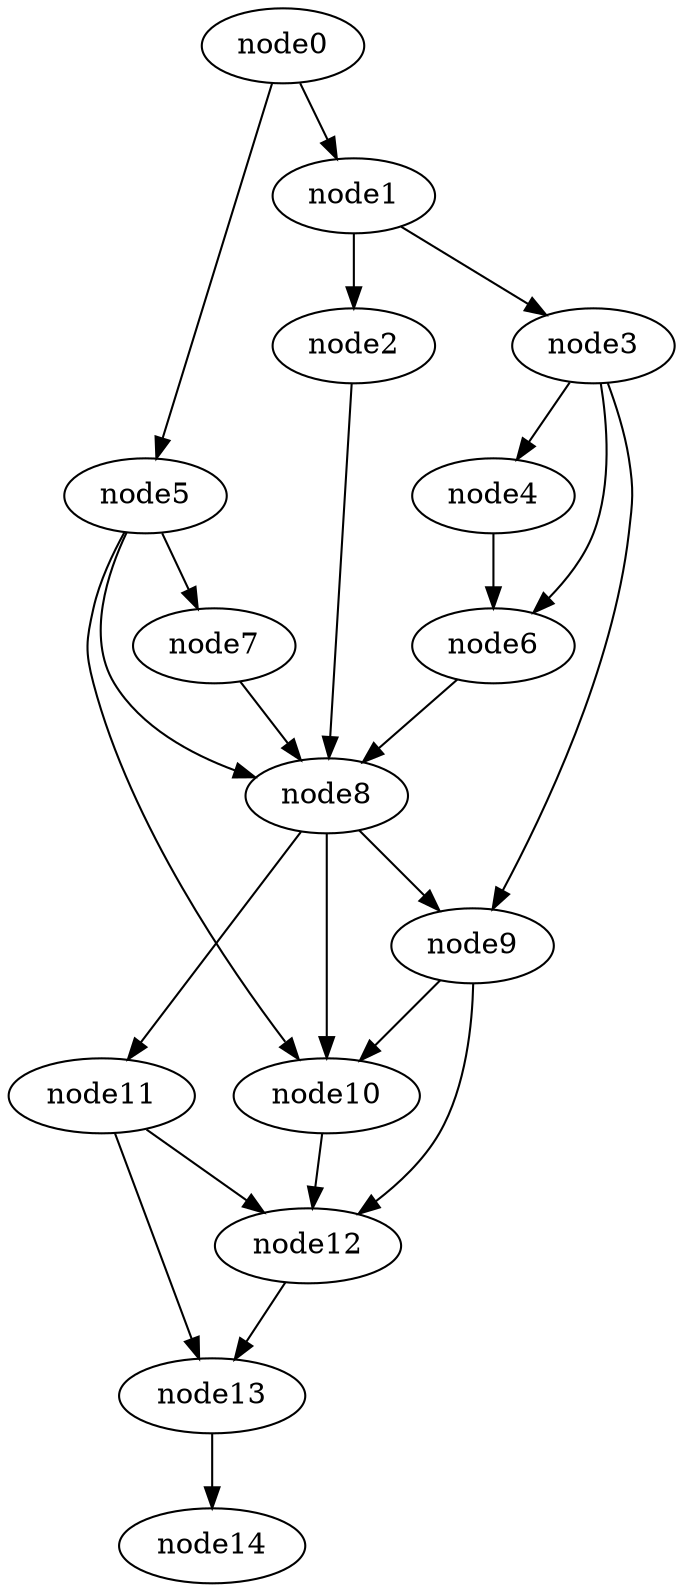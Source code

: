 digraph g{
	node14
	node13 -> node14
	node12 -> node13
	node11 -> node13
	node11 -> node12
	node10 -> node12
	node9 -> node12
	node9 -> node10
	node8 -> node11
	node8 -> node10
	node8 -> node9
	node7 -> node8
	node6 -> node8
	node5 -> node10
	node5 -> node8
	node5 -> node7
	node4 -> node6
	node3 -> node9
	node3 -> node6
	node3 -> node4
	node2 -> node8
	node1 -> node3
	node1 -> node2
	node0 -> node5
	node0 -> node1
}
